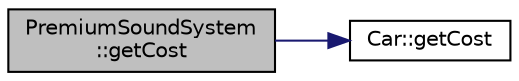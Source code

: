 digraph "PremiumSoundSystem::getCost"
{
  edge [fontname="Helvetica",fontsize="10",labelfontname="Helvetica",labelfontsize="10"];
  node [fontname="Helvetica",fontsize="10",shape=record];
  rankdir="LR";
  Node1 [label="PremiumSoundSystem\l::getCost",height=0.2,width=0.4,color="black", fillcolor="grey75", style="filled", fontcolor="black"];
  Node1 -> Node2 [color="midnightblue",fontsize="10",style="solid",fontname="Helvetica"];
  Node2 [label="Car::getCost",height=0.2,width=0.4,color="black", fillcolor="white", style="filled",URL="$classCar.html#a7498766d25f7d4f15272f8055dd698f4"];
}
